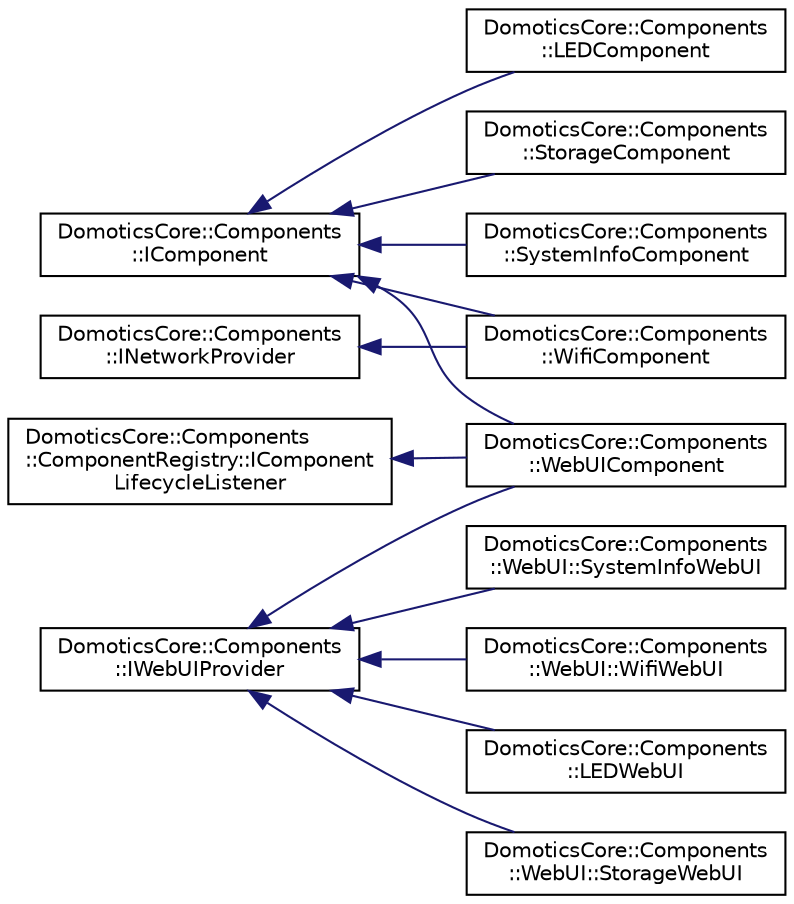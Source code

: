 digraph "Graphical Class Hierarchy"
{
 // LATEX_PDF_SIZE
  edge [fontname="Helvetica",fontsize="10",labelfontname="Helvetica",labelfontsize="10"];
  node [fontname="Helvetica",fontsize="10",shape=record];
  rankdir="LR";
  Node0 [label="DomoticsCore::Components\l::IComponent",height=0.2,width=0.4,color="black", fillcolor="white", style="filled",URL="$classDomoticsCore_1_1Components_1_1IComponent.html",tooltip="Base interface for all DomoticsCore components Provides lifecycle management, dependency resolution,..."];
  Node0 -> Node1 [dir="back",color="midnightblue",fontsize="10",style="solid",fontname="Helvetica"];
  Node1 [label="DomoticsCore::Components\l::LEDComponent",height=0.2,width=0.4,color="black", fillcolor="white", style="filled",URL="$classDomoticsCore_1_1Components_1_1LEDComponent.html",tooltip="Drives one or more LEDs (single-color or RGB) with PWM brightness and effects."];
  Node0 -> Node2 [dir="back",color="midnightblue",fontsize="10",style="solid",fontname="Helvetica"];
  Node2 [label="DomoticsCore::Components\l::StorageComponent",height=0.2,width=0.4,color="black", fillcolor="white", style="filled",URL="$classDomoticsCore_1_1Components_1_1StorageComponent.html",tooltip="Key-value storage manager wrapping ESP32 Preferences with caching and maintenance."];
  Node0 -> Node3 [dir="back",color="midnightblue",fontsize="10",style="solid",fontname="Helvetica"];
  Node3 [label="DomoticsCore::Components\l::SystemInfoComponent",height=0.2,width=0.4,color="black", fillcolor="white", style="filled",URL="$classDomoticsCore_1_1Components_1_1SystemInfoComponent.html",tooltip="Core System Information Component Provides system metrics and hardware information without WebUI depe..."];
  Node0 -> Node4 [dir="back",color="midnightblue",fontsize="10",style="solid",fontname="Helvetica"];
  Node4 [label="DomoticsCore::Components\l::WebUIComponent",height=0.2,width=0.4,color="black", fillcolor="white", style="filled",URL="$classDomoticsCore_1_1Components_1_1WebUIComponent.html",tooltip="Async web server + WebSocket frontend that aggregates IWebUIProvider contexts."];
  Node0 -> Node5 [dir="back",color="midnightblue",fontsize="10",style="solid",fontname="Helvetica"];
  Node5 [label="DomoticsCore::Components\l::WifiComponent",height=0.2,width=0.4,color="black", fillcolor="white", style="filled",URL="$classDomoticsCore_1_1Components_1_1WifiComponent.html",tooltip="Manages WiFi connectivity for ESP32, including STA/AP modes and async scanning."];
  Node15 [label="DomoticsCore::Components\l::ComponentRegistry::IComponent\lLifecycleListener",height=0.2,width=0.4,color="black", fillcolor="white", style="filled",URL="$classDomoticsCore_1_1Components_1_1ComponentRegistry_1_1IComponentLifecycleListener.html",tooltip="Listener interface to observe component lifecycle events."];
  Node15 -> Node4 [dir="back",color="midnightblue",fontsize="10",style="solid",fontname="Helvetica"];
  Node16 [label="DomoticsCore::Components\l::INetworkProvider",height=0.2,width=0.4,color="black", fillcolor="white", style="filled",URL="$classDomoticsCore_1_1Components_1_1INetworkProvider.html",tooltip="Network provider interface for abstracting network connectivity Allows WebUI and other components to ..."];
  Node16 -> Node5 [dir="back",color="midnightblue",fontsize="10",style="solid",fontname="Helvetica"];
  Node17 [label="DomoticsCore::Components\l::IWebUIProvider",height=0.2,width=0.4,color="black", fillcolor="white", style="filled",URL="$classDomoticsCore_1_1Components_1_1IWebUIProvider.html",tooltip="WebUI Provider interface Components implement this to provide multi-context UI integration."];
  Node17 -> Node18 [dir="back",color="midnightblue",fontsize="10",style="solid",fontname="Helvetica"];
  Node18 [label="DomoticsCore::Components\l::LEDWebUI",height=0.2,width=0.4,color="black", fillcolor="white", style="filled",URL="$classDomoticsCore_1_1Components_1_1LEDWebUI.html",tooltip=" "];
  Node17 -> Node19 [dir="back",color="midnightblue",fontsize="10",style="solid",fontname="Helvetica"];
  Node19 [label="DomoticsCore::Components\l::WebUI::StorageWebUI",height=0.2,width=0.4,color="black", fillcolor="white", style="filled",URL="$classDomoticsCore_1_1Components_1_1WebUI_1_1StorageWebUI.html",tooltip=" "];
  Node17 -> Node20 [dir="back",color="midnightblue",fontsize="10",style="solid",fontname="Helvetica"];
  Node20 [label="DomoticsCore::Components\l::WebUI::SystemInfoWebUI",height=0.2,width=0.4,color="black", fillcolor="white", style="filled",URL="$classDomoticsCore_1_1Components_1_1WebUI_1_1SystemInfoWebUI.html",tooltip=" "];
  Node17 -> Node21 [dir="back",color="midnightblue",fontsize="10",style="solid",fontname="Helvetica"];
  Node21 [label="DomoticsCore::Components\l::WebUI::WifiWebUI",height=0.2,width=0.4,color="black", fillcolor="white", style="filled",URL="$classDomoticsCore_1_1Components_1_1WebUI_1_1WifiWebUI.html",tooltip=" "];
  Node17 -> Node4 [dir="back",color="midnightblue",fontsize="10",style="solid",fontname="Helvetica"];
}
